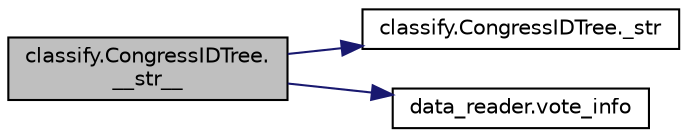 digraph "classify.CongressIDTree.__str__"
{
  edge [fontname="Helvetica",fontsize="10",labelfontname="Helvetica",labelfontsize="10"];
  node [fontname="Helvetica",fontsize="10",shape=record];
  rankdir="LR";
  Node1 [label="classify.CongressIDTree.\l__str__",height=0.2,width=0.4,color="black", fillcolor="grey75", style="filled", fontcolor="black"];
  Node1 -> Node2 [color="midnightblue",fontsize="10",style="solid",fontname="Helvetica"];
  Node2 [label="classify.CongressIDTree._str",height=0.2,width=0.4,color="black", fillcolor="white", style="filled",URL="$classclassify_1_1_congress_i_d_tree.html#a76d5275bbd146ace57c1912f446a1283"];
  Node1 -> Node3 [color="midnightblue",fontsize="10",style="solid",fontname="Helvetica"];
  Node3 [label="data_reader.vote_info",height=0.2,width=0.4,color="black", fillcolor="white", style="filled",URL="$namespacedata__reader.html#ab188bb279dfcad5668b987fb397d7ba0"];
}
